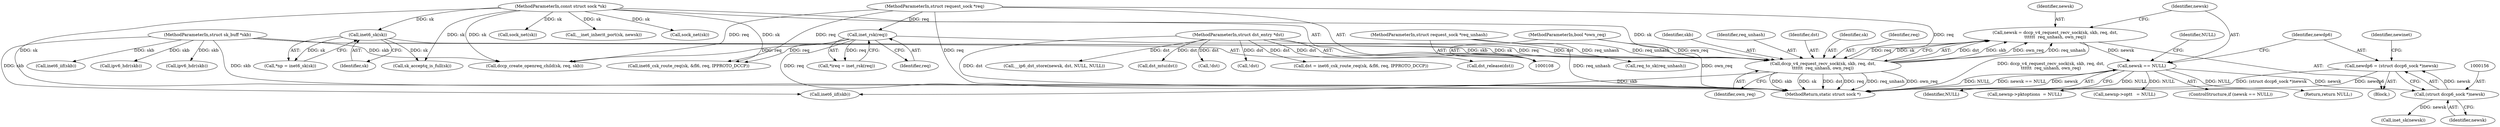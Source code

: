 digraph "0_linux_45f6fad84cc305103b28d73482b344d7f5b76f39_0@pointer" {
"1000153" [label="(Call,newdp6 = (struct dccp6_sock *)newsk)"];
"1000155" [label="(Call,(struct dccp6_sock *)newsk)"];
"1000148" [label="(Call,newsk == NULL)"];
"1000138" [label="(Call,newsk = dccp_v4_request_recv_sock(sk, skb, req, dst,\n\t\t\t\t\t\t  req_unhash, own_req))"];
"1000140" [label="(Call,dccp_v4_request_recv_sock(sk, skb, req, dst,\n\t\t\t\t\t\t  req_unhash, own_req))"];
"1000125" [label="(Call,inet6_sk(sk))"];
"1000109" [label="(MethodParameterIn,const struct sock *sk)"];
"1000110" [label="(MethodParameterIn,struct sk_buff *skb)"];
"1000119" [label="(Call,inet_rsk(req))"];
"1000111" [label="(MethodParameterIn,struct request_sock *req)"];
"1000112" [label="(MethodParameterIn,struct dst_entry *dst)"];
"1000113" [label="(MethodParameterIn,struct request_sock *req_unhash)"];
"1000114" [label="(MethodParameterIn,bool *own_req)"];
"1000262" [label="(Call,__ip6_dst_store(newsk, dst, NULL, NULL))"];
"1000420" [label="(Call,dst_mtu(dst))"];
"1000140" [label="(Call,dccp_v4_request_recv_sock(sk, skb, req, dst,\n\t\t\t\t\t\t  req_unhash, own_req))"];
"1000125" [label="(Call,inet6_sk(sk))"];
"1000453" [label="(Call,req_to_sk(req_unhash))"];
"1000110" [label="(MethodParameterIn,struct sk_buff *skb)"];
"1000154" [label="(Identifier,newdp6)"];
"1000148" [label="(Call,newsk == NULL)"];
"1000117" [label="(Call,*ireq = inet_rsk(req))"];
"1000109" [label="(MethodParameterIn,const struct sock *sk)"];
"1000159" [label="(Identifier,newinet)"];
"1000155" [label="(Call,(struct dccp6_sock *)newsk)"];
"1000203" [label="(Call,newnp->opt\t   = NULL)"];
"1000113" [label="(MethodParameterIn,struct request_sock *req_unhash)"];
"1000147" [label="(ControlStructure,if (newsk == NULL))"];
"1000231" [label="(Call,sk_acceptq_is_full(sk))"];
"1000139" [label="(Identifier,newsk)"];
"1000142" [label="(Identifier,skb)"];
"1000112" [label="(MethodParameterIn,struct dst_entry *dst)"];
"1000507" [label="(MethodReturn,static struct sock *)"];
"1000138" [label="(Call,newsk = dccp_v4_request_recv_sock(sk, skb, req, dst,\n\t\t\t\t\t\t  req_unhash, own_req))"];
"1000145" [label="(Identifier,req_unhash)"];
"1000119" [label="(Call,inet_rsk(req))"];
"1000151" [label="(Return,return NULL;)"];
"1000144" [label="(Identifier,dst)"];
"1000212" [label="(Call,inet6_iif(skb))"];
"1000152" [label="(Identifier,NULL)"];
"1000146" [label="(Identifier,own_req)"];
"1000153" [label="(Call,newdp6 = (struct dccp6_sock *)newsk)"];
"1000114" [label="(MethodParameterIn,bool *own_req)"];
"1000365" [label="(Call,inet6_iif(skb))"];
"1000149" [label="(Identifier,newsk)"];
"1000372" [label="(Call,ipv6_hdr(skb))"];
"1000248" [label="(Call,!dst)"];
"1000235" [label="(Call,!dst)"];
"1000160" [label="(Call,inet_sk(newsk))"];
"1000126" [label="(Identifier,sk)"];
"1000502" [label="(Call,sock_net(sk))"];
"1000253" [label="(Call,dccp_create_openreq_child(sk, req, skb))"];
"1000438" [label="(Call,__inet_inherit_port(sk, newsk))"];
"1000241" [label="(Call,inet6_csk_route_req(sk, &fl6, req, IPPROTO_DCCP))"];
"1000494" [label="(Call,sock_net(sk))"];
"1000219" [label="(Call,ipv6_hdr(skb))"];
"1000157" [label="(Identifier,newsk)"];
"1000150" [label="(Identifier,NULL)"];
"1000111" [label="(MethodParameterIn,struct request_sock *req)"];
"1000239" [label="(Call,dst = inet6_csk_route_req(sk, &fl6, req, IPPROTO_DCCP))"];
"1000120" [label="(Identifier,req)"];
"1000141" [label="(Identifier,sk)"];
"1000123" [label="(Call,*np = inet6_sk(sk))"];
"1000137" [label="(Block,)"];
"1000198" [label="(Call,newnp->pktoptions  = NULL)"];
"1000498" [label="(Call,dst_release(dst))"];
"1000143" [label="(Identifier,req)"];
"1000153" -> "1000137"  [label="AST: "];
"1000153" -> "1000155"  [label="CFG: "];
"1000154" -> "1000153"  [label="AST: "];
"1000155" -> "1000153"  [label="AST: "];
"1000159" -> "1000153"  [label="CFG: "];
"1000153" -> "1000507"  [label="DDG: (struct dccp6_sock *)newsk"];
"1000153" -> "1000507"  [label="DDG: newdp6"];
"1000155" -> "1000153"  [label="DDG: newsk"];
"1000155" -> "1000157"  [label="CFG: "];
"1000156" -> "1000155"  [label="AST: "];
"1000157" -> "1000155"  [label="AST: "];
"1000148" -> "1000155"  [label="DDG: newsk"];
"1000155" -> "1000160"  [label="DDG: newsk"];
"1000148" -> "1000147"  [label="AST: "];
"1000148" -> "1000150"  [label="CFG: "];
"1000149" -> "1000148"  [label="AST: "];
"1000150" -> "1000148"  [label="AST: "];
"1000152" -> "1000148"  [label="CFG: "];
"1000154" -> "1000148"  [label="CFG: "];
"1000148" -> "1000507"  [label="DDG: newsk == NULL"];
"1000148" -> "1000507"  [label="DDG: newsk"];
"1000148" -> "1000507"  [label="DDG: NULL"];
"1000138" -> "1000148"  [label="DDG: newsk"];
"1000148" -> "1000151"  [label="DDG: NULL"];
"1000148" -> "1000198"  [label="DDG: NULL"];
"1000148" -> "1000203"  [label="DDG: NULL"];
"1000138" -> "1000137"  [label="AST: "];
"1000138" -> "1000140"  [label="CFG: "];
"1000139" -> "1000138"  [label="AST: "];
"1000140" -> "1000138"  [label="AST: "];
"1000149" -> "1000138"  [label="CFG: "];
"1000138" -> "1000507"  [label="DDG: dccp_v4_request_recv_sock(sk, skb, req, dst,\n\t\t\t\t\t\t  req_unhash, own_req)"];
"1000140" -> "1000138"  [label="DDG: dst"];
"1000140" -> "1000138"  [label="DDG: skb"];
"1000140" -> "1000138"  [label="DDG: own_req"];
"1000140" -> "1000138"  [label="DDG: req_unhash"];
"1000140" -> "1000138"  [label="DDG: req"];
"1000140" -> "1000138"  [label="DDG: sk"];
"1000140" -> "1000146"  [label="CFG: "];
"1000141" -> "1000140"  [label="AST: "];
"1000142" -> "1000140"  [label="AST: "];
"1000143" -> "1000140"  [label="AST: "];
"1000144" -> "1000140"  [label="AST: "];
"1000145" -> "1000140"  [label="AST: "];
"1000146" -> "1000140"  [label="AST: "];
"1000140" -> "1000507"  [label="DDG: skb"];
"1000140" -> "1000507"  [label="DDG: sk"];
"1000140" -> "1000507"  [label="DDG: dst"];
"1000140" -> "1000507"  [label="DDG: req"];
"1000140" -> "1000507"  [label="DDG: req_unhash"];
"1000140" -> "1000507"  [label="DDG: own_req"];
"1000125" -> "1000140"  [label="DDG: sk"];
"1000109" -> "1000140"  [label="DDG: sk"];
"1000110" -> "1000140"  [label="DDG: skb"];
"1000119" -> "1000140"  [label="DDG: req"];
"1000111" -> "1000140"  [label="DDG: req"];
"1000112" -> "1000140"  [label="DDG: dst"];
"1000113" -> "1000140"  [label="DDG: req_unhash"];
"1000114" -> "1000140"  [label="DDG: own_req"];
"1000140" -> "1000212"  [label="DDG: skb"];
"1000125" -> "1000123"  [label="AST: "];
"1000125" -> "1000126"  [label="CFG: "];
"1000126" -> "1000125"  [label="AST: "];
"1000123" -> "1000125"  [label="CFG: "];
"1000125" -> "1000123"  [label="DDG: sk"];
"1000109" -> "1000125"  [label="DDG: sk"];
"1000125" -> "1000231"  [label="DDG: sk"];
"1000109" -> "1000108"  [label="AST: "];
"1000109" -> "1000507"  [label="DDG: sk"];
"1000109" -> "1000231"  [label="DDG: sk"];
"1000109" -> "1000241"  [label="DDG: sk"];
"1000109" -> "1000253"  [label="DDG: sk"];
"1000109" -> "1000438"  [label="DDG: sk"];
"1000109" -> "1000494"  [label="DDG: sk"];
"1000109" -> "1000502"  [label="DDG: sk"];
"1000110" -> "1000108"  [label="AST: "];
"1000110" -> "1000507"  [label="DDG: skb"];
"1000110" -> "1000212"  [label="DDG: skb"];
"1000110" -> "1000219"  [label="DDG: skb"];
"1000110" -> "1000253"  [label="DDG: skb"];
"1000110" -> "1000365"  [label="DDG: skb"];
"1000110" -> "1000372"  [label="DDG: skb"];
"1000119" -> "1000117"  [label="AST: "];
"1000119" -> "1000120"  [label="CFG: "];
"1000120" -> "1000119"  [label="AST: "];
"1000117" -> "1000119"  [label="CFG: "];
"1000119" -> "1000507"  [label="DDG: req"];
"1000119" -> "1000117"  [label="DDG: req"];
"1000111" -> "1000119"  [label="DDG: req"];
"1000119" -> "1000241"  [label="DDG: req"];
"1000119" -> "1000253"  [label="DDG: req"];
"1000111" -> "1000108"  [label="AST: "];
"1000111" -> "1000507"  [label="DDG: req"];
"1000111" -> "1000241"  [label="DDG: req"];
"1000111" -> "1000253"  [label="DDG: req"];
"1000112" -> "1000108"  [label="AST: "];
"1000112" -> "1000507"  [label="DDG: dst"];
"1000112" -> "1000235"  [label="DDG: dst"];
"1000112" -> "1000239"  [label="DDG: dst"];
"1000112" -> "1000248"  [label="DDG: dst"];
"1000112" -> "1000262"  [label="DDG: dst"];
"1000112" -> "1000420"  [label="DDG: dst"];
"1000112" -> "1000498"  [label="DDG: dst"];
"1000113" -> "1000108"  [label="AST: "];
"1000113" -> "1000507"  [label="DDG: req_unhash"];
"1000113" -> "1000453"  [label="DDG: req_unhash"];
"1000114" -> "1000108"  [label="AST: "];
"1000114" -> "1000507"  [label="DDG: own_req"];
}
